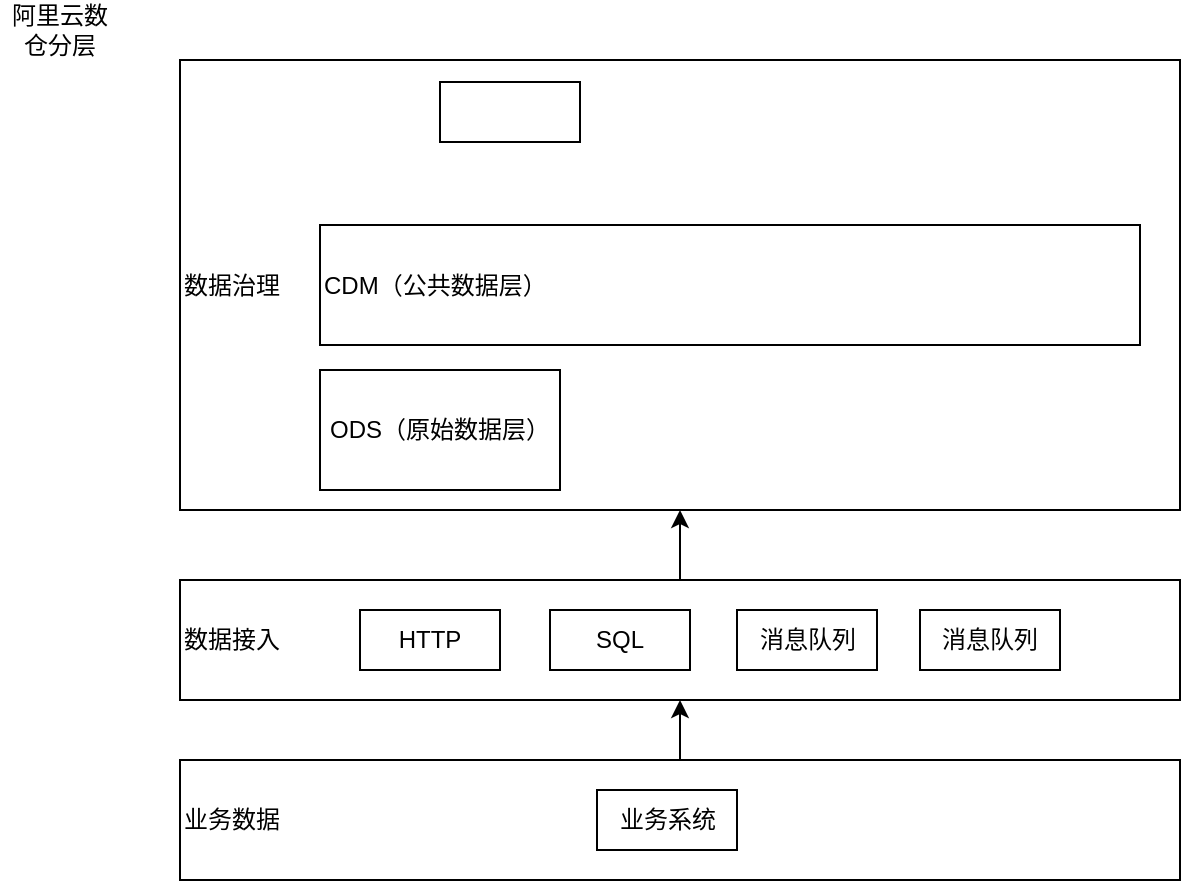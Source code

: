 <mxfile version="27.0.6">
  <diagram name="第 1 页" id="IsGkAifAaymL5s1E6pn2">
    <mxGraphModel dx="1226" dy="620" grid="1" gridSize="10" guides="1" tooltips="1" connect="1" arrows="1" fold="1" page="1" pageScale="1" pageWidth="827" pageHeight="1169" math="0" shadow="0">
      <root>
        <mxCell id="0" />
        <mxCell id="1" parent="0" />
        <mxCell id="WRWL0OdQ9SYDnA062jXD-10" value="数据治理" style="rounded=0;whiteSpace=wrap;html=1;align=left;" vertex="1" parent="1">
          <mxGeometry x="100" y="40" width="500" height="225" as="geometry" />
        </mxCell>
        <mxCell id="I_psaVGzcSdA9k-5AXr2-1" value="CDM（公共数据层）" style="rounded=0;whiteSpace=wrap;html=1;align=left;" parent="1" vertex="1">
          <mxGeometry x="170" y="122.5" width="410" height="60" as="geometry" />
        </mxCell>
        <mxCell id="EinJu-5x4WggMxgmagd6-1" value="ODS（原始数据层）" style="rounded=0;whiteSpace=wrap;html=1;" parent="1" vertex="1">
          <mxGeometry x="170" y="195" width="120" height="60" as="geometry" />
        </mxCell>
        <mxCell id="WRWL0OdQ9SYDnA062jXD-1" value="阿里云数仓分层" style="text;html=1;align=center;verticalAlign=middle;whiteSpace=wrap;rounded=0;" vertex="1" parent="1">
          <mxGeometry x="10" y="10" width="60" height="30" as="geometry" />
        </mxCell>
        <mxCell id="WRWL0OdQ9SYDnA062jXD-2" value="" style="rounded=0;whiteSpace=wrap;html=1;" vertex="1" parent="1">
          <mxGeometry x="230" y="51" width="70" height="30" as="geometry" />
        </mxCell>
        <mxCell id="WRWL0OdQ9SYDnA062jXD-13" style="edgeStyle=orthogonalEdgeStyle;rounded=0;orthogonalLoop=1;jettySize=auto;html=1;exitX=0.5;exitY=0;exitDx=0;exitDy=0;entryX=0.5;entryY=1;entryDx=0;entryDy=0;" edge="1" parent="1" source="WRWL0OdQ9SYDnA062jXD-3" target="WRWL0OdQ9SYDnA062jXD-10">
          <mxGeometry relative="1" as="geometry" />
        </mxCell>
        <mxCell id="WRWL0OdQ9SYDnA062jXD-3" value="数据接入" style="rounded=0;whiteSpace=wrap;html=1;align=left;" vertex="1" parent="1">
          <mxGeometry x="100" y="300" width="500" height="60" as="geometry" />
        </mxCell>
        <mxCell id="WRWL0OdQ9SYDnA062jXD-4" value="HTTP" style="rounded=0;whiteSpace=wrap;html=1;" vertex="1" parent="1">
          <mxGeometry x="190" y="315" width="70" height="30" as="geometry" />
        </mxCell>
        <mxCell id="WRWL0OdQ9SYDnA062jXD-7" value="SQL" style="rounded=0;whiteSpace=wrap;html=1;" vertex="1" parent="1">
          <mxGeometry x="285" y="315" width="70" height="30" as="geometry" />
        </mxCell>
        <mxCell id="WRWL0OdQ9SYDnA062jXD-8" value="消息队列" style="rounded=0;whiteSpace=wrap;html=1;" vertex="1" parent="1">
          <mxGeometry x="378.5" y="315" width="70" height="30" as="geometry" />
        </mxCell>
        <mxCell id="WRWL0OdQ9SYDnA062jXD-9" value="消息队列" style="rounded=0;whiteSpace=wrap;html=1;" vertex="1" parent="1">
          <mxGeometry x="470" y="315" width="70" height="30" as="geometry" />
        </mxCell>
        <mxCell id="WRWL0OdQ9SYDnA062jXD-12" style="edgeStyle=orthogonalEdgeStyle;rounded=0;orthogonalLoop=1;jettySize=auto;html=1;exitX=0.5;exitY=0;exitDx=0;exitDy=0;entryX=0.5;entryY=1;entryDx=0;entryDy=0;" edge="1" parent="1" source="WRWL0OdQ9SYDnA062jXD-11" target="WRWL0OdQ9SYDnA062jXD-3">
          <mxGeometry relative="1" as="geometry" />
        </mxCell>
        <mxCell id="WRWL0OdQ9SYDnA062jXD-11" value="业务数据" style="rounded=0;whiteSpace=wrap;html=1;align=left;" vertex="1" parent="1">
          <mxGeometry x="100" y="390" width="500" height="60" as="geometry" />
        </mxCell>
        <mxCell id="WRWL0OdQ9SYDnA062jXD-14" value="业务系统" style="rounded=0;whiteSpace=wrap;html=1;" vertex="1" parent="1">
          <mxGeometry x="308.5" y="405" width="70" height="30" as="geometry" />
        </mxCell>
      </root>
    </mxGraphModel>
  </diagram>
</mxfile>
